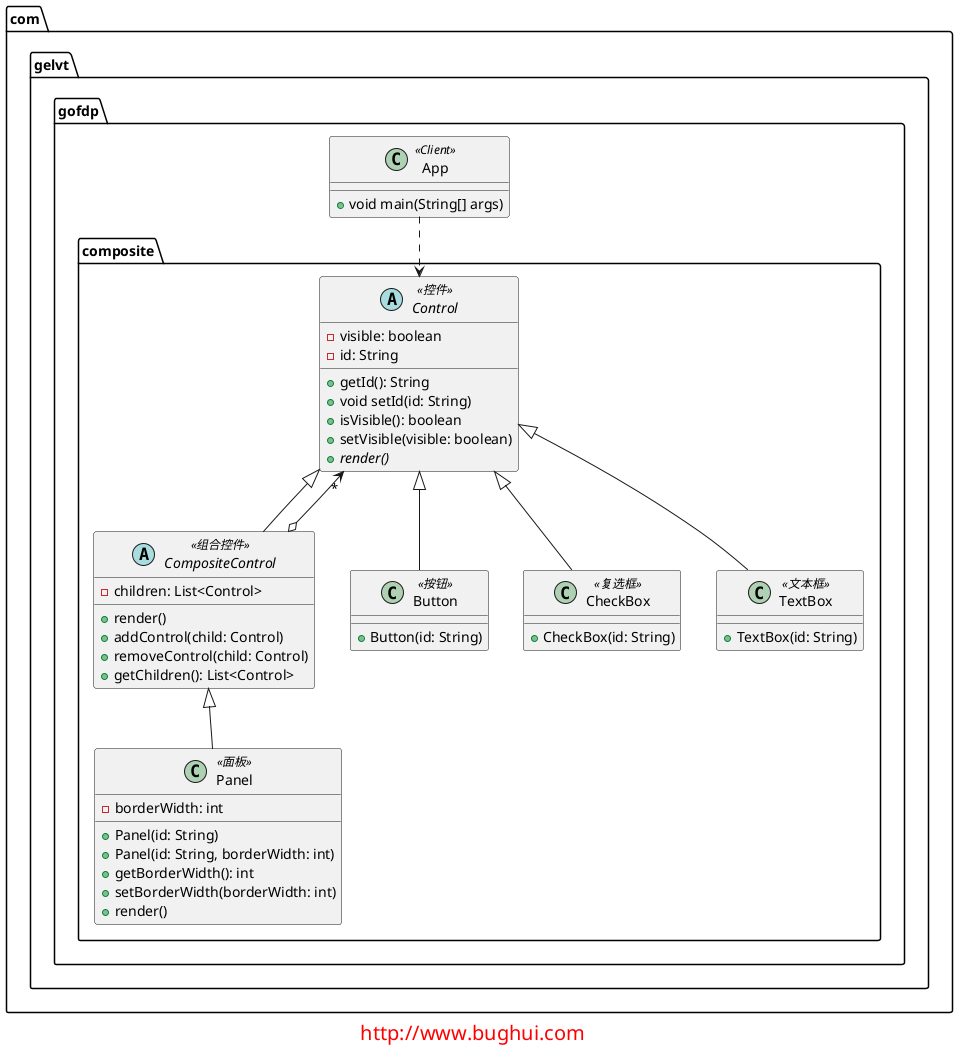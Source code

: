 @startuml

package com.gelvt.gofdp.composite{

    abstract class Control <<控件>> {
        - visible: boolean
        - id: String
        + getId(): String
        + void setId(id: String)
        + isVisible(): boolean
        + setVisible(visible: boolean)
        + {abstract} render()
    }

    abstract class CompositeControl <<组合控件>> {
        - children: List<Control>
        + render()
        + addControl(child: Control)
        + removeControl(child: Control)
        + getChildren(): List<Control>
    }

    class Panel <<面板>> {
        - borderWidth: int
        + Panel(id: String)
        + Panel(id: String, borderWidth: int)
        + getBorderWidth(): int
        + setBorderWidth(borderWidth: int)
        + render()
    }

    class Button <<按钮>> {
        + Button(id: String)
    }

    class CheckBox <<复选框>> {
        + CheckBox(id: String)
    }

    class TextBox <<文本框>> {
        + TextBox(id: String)
    }

    Control <|-- CompositeControl
    CompositeControl o--> "*"  Control
    CompositeControl <|-- Panel

    Control <|-- Button
    Control <|-- CheckBox
    Control <|-- TextBox

}

package com.gelvt.gofdp{
    class App <<Client>>{
        + void main(String[] args)
    }
}

App ..> Control


footer
<font size="20" color="red">http://www.bughui.com</font>
endfooter

@enduml